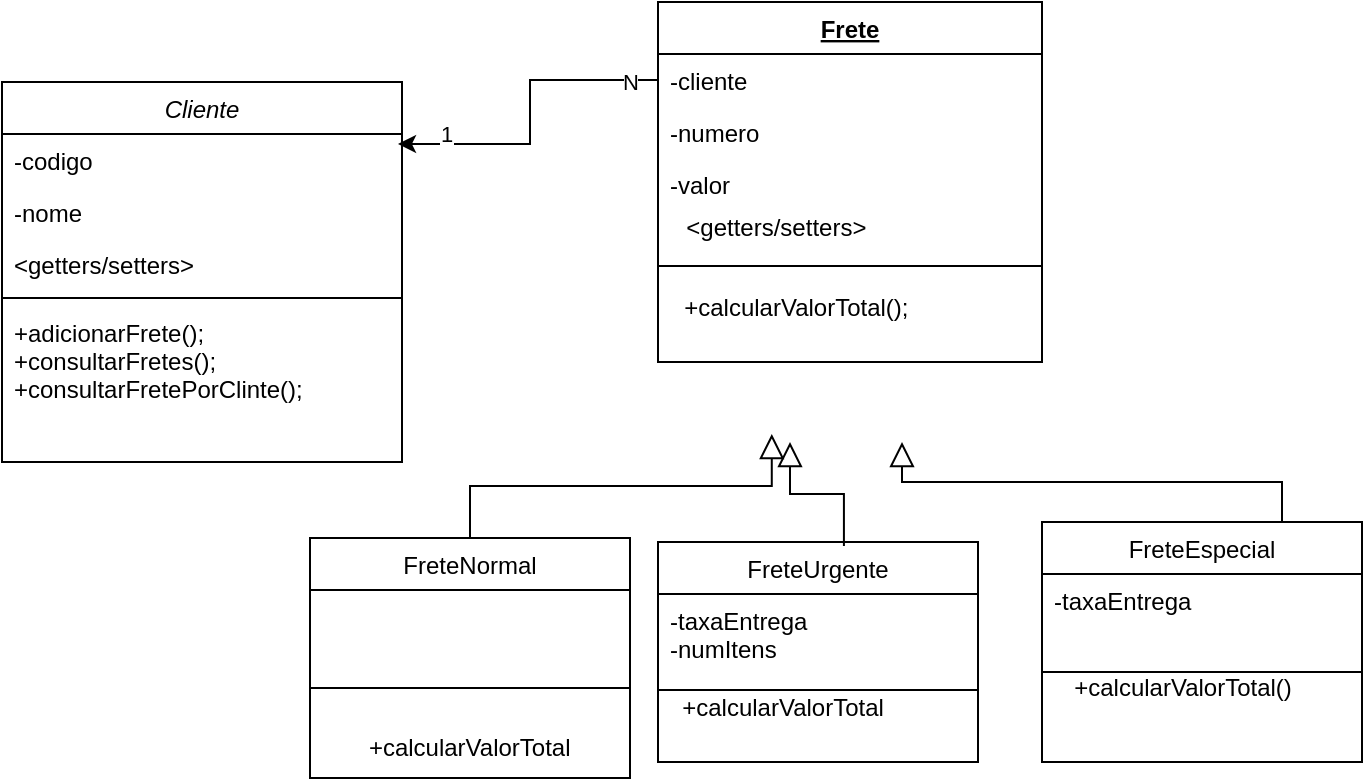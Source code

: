 <mxfile version="28.0.0">
  <diagram id="C5RBs43oDa-KdzZeNtuy" name="Page-1">
    <mxGraphModel grid="1" page="1" gridSize="10" guides="1" tooltips="1" connect="1" arrows="1" fold="1" pageScale="1" pageWidth="827" pageHeight="1169" math="0" shadow="0">
      <root>
        <mxCell id="WIyWlLk6GJQsqaUBKTNV-0" />
        <mxCell id="WIyWlLk6GJQsqaUBKTNV-1" parent="WIyWlLk6GJQsqaUBKTNV-0" />
        <mxCell id="9UYjDJzo4AksoqFKEKdP-0" value="Cliente" style="swimlane;fontStyle=2;align=center;verticalAlign=top;childLayout=stackLayout;horizontal=1;startSize=26;horizontalStack=0;resizeParent=1;resizeLast=0;collapsible=1;marginBottom=0;rounded=0;shadow=0;strokeWidth=1;" vertex="1" parent="WIyWlLk6GJQsqaUBKTNV-1">
          <mxGeometry x="530" y="170" width="200" height="190" as="geometry">
            <mxRectangle x="230" y="140" width="160" height="26" as="alternateBounds" />
          </mxGeometry>
        </mxCell>
        <mxCell id="9UYjDJzo4AksoqFKEKdP-1" value="-codigo" style="text;align=left;verticalAlign=top;spacingLeft=4;spacingRight=4;overflow=hidden;rotatable=0;points=[[0,0.5],[1,0.5]];portConstraint=eastwest;" vertex="1" parent="9UYjDJzo4AksoqFKEKdP-0">
          <mxGeometry y="26" width="200" height="26" as="geometry" />
        </mxCell>
        <mxCell id="9UYjDJzo4AksoqFKEKdP-2" value="-nome" style="text;align=left;verticalAlign=top;spacingLeft=4;spacingRight=4;overflow=hidden;rotatable=0;points=[[0,0.5],[1,0.5]];portConstraint=eastwest;rounded=0;shadow=0;html=0;" vertex="1" parent="9UYjDJzo4AksoqFKEKdP-0">
          <mxGeometry y="52" width="200" height="26" as="geometry" />
        </mxCell>
        <mxCell id="9UYjDJzo4AksoqFKEKdP-3" value="&lt;getters/setters&gt;" style="text;align=left;verticalAlign=top;spacingLeft=4;spacingRight=4;overflow=hidden;rotatable=0;points=[[0,0.5],[1,0.5]];portConstraint=eastwest;rounded=0;shadow=0;html=0;" vertex="1" parent="9UYjDJzo4AksoqFKEKdP-0">
          <mxGeometry y="78" width="200" height="26" as="geometry" />
        </mxCell>
        <mxCell id="9UYjDJzo4AksoqFKEKdP-4" value="" style="line;html=1;strokeWidth=1;align=left;verticalAlign=middle;spacingTop=-1;spacingLeft=3;spacingRight=3;rotatable=0;labelPosition=right;points=[];portConstraint=eastwest;" vertex="1" parent="9UYjDJzo4AksoqFKEKdP-0">
          <mxGeometry y="104" width="200" height="8" as="geometry" />
        </mxCell>
        <mxCell id="9UYjDJzo4AksoqFKEKdP-5" value="+adicionarFrete();&#xa;+consultarFretes();&#xa;+consultarFretePorClinte();" style="text;align=left;verticalAlign=top;spacingLeft=4;spacingRight=4;overflow=hidden;rotatable=0;points=[[0,0.5],[1,0.5]];portConstraint=eastwest;" vertex="1" parent="9UYjDJzo4AksoqFKEKdP-0">
          <mxGeometry y="112" width="200" height="78" as="geometry" />
        </mxCell>
        <mxCell id="9UYjDJzo4AksoqFKEKdP-6" value="Frete" style="swimlane;fontStyle=5;align=center;verticalAlign=top;childLayout=stackLayout;horizontal=1;startSize=26;horizontalStack=0;resizeParent=1;resizeLast=0;collapsible=1;marginBottom=0;rounded=0;shadow=0;strokeWidth=1;" vertex="1" parent="WIyWlLk6GJQsqaUBKTNV-1">
          <mxGeometry x="858" y="130" width="192" height="180" as="geometry">
            <mxRectangle x="550" y="140" width="160" height="26" as="alternateBounds" />
          </mxGeometry>
        </mxCell>
        <mxCell id="9UYjDJzo4AksoqFKEKdP-7" value="-cliente" style="text;align=left;verticalAlign=top;spacingLeft=4;spacingRight=4;overflow=hidden;rotatable=0;points=[[0,0.5],[1,0.5]];portConstraint=eastwest;" vertex="1" parent="9UYjDJzo4AksoqFKEKdP-6">
          <mxGeometry y="26" width="192" height="26" as="geometry" />
        </mxCell>
        <mxCell id="9UYjDJzo4AksoqFKEKdP-8" value="-numero&#xa;&#xa;" style="text;align=left;verticalAlign=top;spacingLeft=4;spacingRight=4;overflow=hidden;rotatable=0;points=[[0,0.5],[1,0.5]];portConstraint=eastwest;rounded=0;shadow=0;html=0;" vertex="1" parent="9UYjDJzo4AksoqFKEKdP-6">
          <mxGeometry y="52" width="192" height="26" as="geometry" />
        </mxCell>
        <mxCell id="9UYjDJzo4AksoqFKEKdP-9" value="-valor" style="text;align=left;verticalAlign=top;spacingLeft=4;spacingRight=4;overflow=hidden;rotatable=0;points=[[0,0.5],[1,0.5]];portConstraint=eastwest;rounded=0;shadow=0;html=0;" vertex="1" parent="9UYjDJzo4AksoqFKEKdP-6">
          <mxGeometry y="78" width="192" height="26" as="geometry" />
        </mxCell>
        <mxCell id="9UYjDJzo4AksoqFKEKdP-10" value="" style="line;html=1;strokeWidth=1;align=left;verticalAlign=middle;spacingTop=-1;spacingLeft=3;spacingRight=3;rotatable=0;labelPosition=right;points=[];portConstraint=eastwest;" vertex="1" parent="9UYjDJzo4AksoqFKEKdP-6">
          <mxGeometry y="104" width="192" height="56" as="geometry" />
        </mxCell>
        <mxCell id="9UYjDJzo4AksoqFKEKdP-11" value="FreteUrgente" style="swimlane;fontStyle=0;align=center;verticalAlign=top;childLayout=stackLayout;horizontal=1;startSize=26;horizontalStack=0;resizeParent=1;resizeLast=0;collapsible=1;marginBottom=0;rounded=0;shadow=0;strokeWidth=1;" vertex="1" parent="WIyWlLk6GJQsqaUBKTNV-1">
          <mxGeometry x="858" y="400" width="160" height="110" as="geometry">
            <mxRectangle x="130" y="380" width="160" height="26" as="alternateBounds" />
          </mxGeometry>
        </mxCell>
        <mxCell id="9UYjDJzo4AksoqFKEKdP-12" value="-taxaEntrega&#xa;-numItens&#xa;" style="text;align=left;verticalAlign=top;spacingLeft=4;spacingRight=4;overflow=hidden;rotatable=0;points=[[0,0.5],[1,0.5]];portConstraint=eastwest;rounded=0;shadow=0;html=0;" vertex="1" parent="9UYjDJzo4AksoqFKEKdP-11">
          <mxGeometry y="26" width="160" height="44" as="geometry" />
        </mxCell>
        <mxCell id="9UYjDJzo4AksoqFKEKdP-13" value="" style="line;html=1;strokeWidth=1;align=left;verticalAlign=middle;spacingTop=-1;spacingLeft=3;spacingRight=3;rotatable=0;labelPosition=right;points=[];portConstraint=eastwest;" vertex="1" parent="9UYjDJzo4AksoqFKEKdP-11">
          <mxGeometry y="70" width="160" height="8" as="geometry" />
        </mxCell>
        <mxCell id="9UYjDJzo4AksoqFKEKdP-14" value="FreteNormal" style="swimlane;fontStyle=0;align=center;verticalAlign=top;childLayout=stackLayout;horizontal=1;startSize=26;horizontalStack=0;resizeParent=1;resizeLast=0;collapsible=1;marginBottom=0;rounded=0;shadow=0;strokeWidth=1;" vertex="1" parent="WIyWlLk6GJQsqaUBKTNV-1">
          <mxGeometry x="684" y="398" width="160" height="120" as="geometry">
            <mxRectangle x="340" y="380" width="170" height="26" as="alternateBounds" />
          </mxGeometry>
        </mxCell>
        <mxCell id="9UYjDJzo4AksoqFKEKdP-15" value="&#xa;" style="text;align=left;verticalAlign=top;spacingLeft=4;spacingRight=4;overflow=hidden;rotatable=0;points=[[0,0.5],[1,0.5]];portConstraint=eastwest;" vertex="1" parent="9UYjDJzo4AksoqFKEKdP-14">
          <mxGeometry y="26" width="160" height="44" as="geometry" />
        </mxCell>
        <mxCell id="9UYjDJzo4AksoqFKEKdP-16" value="" style="line;html=1;strokeWidth=1;align=left;verticalAlign=middle;spacingTop=-1;spacingLeft=3;spacingRight=3;rotatable=0;labelPosition=right;points=[];portConstraint=eastwest;" vertex="1" parent="9UYjDJzo4AksoqFKEKdP-14">
          <mxGeometry y="70" width="160" height="10" as="geometry" />
        </mxCell>
        <mxCell id="9UYjDJzo4AksoqFKEKdP-17" value="" style="endArrow=block;endSize=10;endFill=0;shadow=0;strokeWidth=1;rounded=0;curved=0;edgeStyle=elbowEdgeStyle;elbow=vertical;entryX=0.631;entryY=0.933;entryDx=0;entryDy=0;entryPerimeter=0;" edge="1" parent="WIyWlLk6GJQsqaUBKTNV-1" source="9UYjDJzo4AksoqFKEKdP-14">
          <mxGeometry width="160" relative="1" as="geometry">
            <mxPoint x="560" y="423" as="sourcePoint" />
            <mxPoint x="914.89" y="345.99" as="targetPoint" />
          </mxGeometry>
        </mxCell>
        <mxCell id="9UYjDJzo4AksoqFKEKdP-19" value="&lt;span style=&quot;white-space: pre;&quot;&gt;&#x9;&lt;/span&gt;&lt;span style=&quot;white-space: pre;&quot;&gt;&#x9;&lt;/span&gt;&lt;span style=&quot;white-space: pre;&quot;&gt;&#x9;&lt;/span&gt;&lt;span style=&quot;white-space: pre;&quot;&gt;&#x9;&lt;/span&gt;+calcularValorTotal" style="text;html=1;align=center;verticalAlign=middle;resizable=0;points=[];autosize=1;strokeColor=none;fillColor=none;" vertex="1" parent="WIyWlLk6GJQsqaUBKTNV-1">
          <mxGeometry x="595" y="488" width="230" height="30" as="geometry" />
        </mxCell>
        <mxCell id="9UYjDJzo4AksoqFKEKdP-20" value="" style="endArrow=block;endSize=10;endFill=0;shadow=0;strokeWidth=1;rounded=0;curved=0;edgeStyle=elbowEdgeStyle;elbow=vertical;exitX=0.581;exitY=0.018;exitDx=0;exitDy=0;exitPerimeter=0;" edge="1" parent="WIyWlLk6GJQsqaUBKTNV-1" source="9UYjDJzo4AksoqFKEKdP-11">
          <mxGeometry width="160" relative="1" as="geometry">
            <mxPoint x="1000" y="424" as="sourcePoint" />
            <mxPoint x="924" y="350" as="targetPoint" />
          </mxGeometry>
        </mxCell>
        <mxCell id="9UYjDJzo4AksoqFKEKdP-21" value="FreteEspecial" style="swimlane;fontStyle=0;align=center;verticalAlign=top;childLayout=stackLayout;horizontal=1;startSize=26;horizontalStack=0;resizeParent=1;resizeLast=0;collapsible=1;marginBottom=0;rounded=0;shadow=0;strokeWidth=1;" vertex="1" parent="WIyWlLk6GJQsqaUBKTNV-1">
          <mxGeometry x="1050" y="390" width="160" height="120" as="geometry">
            <mxRectangle x="340" y="380" width="170" height="26" as="alternateBounds" />
          </mxGeometry>
        </mxCell>
        <mxCell id="9UYjDJzo4AksoqFKEKdP-22" value="-taxaEntrega" style="text;align=left;verticalAlign=top;spacingLeft=4;spacingRight=4;overflow=hidden;rotatable=0;points=[[0,0.5],[1,0.5]];portConstraint=eastwest;" vertex="1" parent="9UYjDJzo4AksoqFKEKdP-21">
          <mxGeometry y="26" width="160" height="44" as="geometry" />
        </mxCell>
        <mxCell id="9UYjDJzo4AksoqFKEKdP-23" value="" style="line;html=1;strokeWidth=1;align=left;verticalAlign=middle;spacingTop=-1;spacingLeft=3;spacingRight=3;rotatable=0;labelPosition=right;points=[];portConstraint=eastwest;" vertex="1" parent="9UYjDJzo4AksoqFKEKdP-21">
          <mxGeometry y="70" width="160" height="10" as="geometry" />
        </mxCell>
        <mxCell id="9UYjDJzo4AksoqFKEKdP-24" value="&lt;blockquote style=&quot;margin: 0 0 0 40px; border: none; padding: 0px;&quot;&gt;+calcularValorTotal()&lt;/blockquote&gt;" style="text;html=1;align=center;verticalAlign=middle;resizable=0;points=[];autosize=1;strokeColor=none;fillColor=none;" vertex="1" parent="WIyWlLk6GJQsqaUBKTNV-1">
          <mxGeometry x="1015" y="458" width="170" height="30" as="geometry" />
        </mxCell>
        <mxCell id="9UYjDJzo4AksoqFKEKdP-25" value="" style="endArrow=block;endSize=10;endFill=0;shadow=0;strokeWidth=1;rounded=0;curved=0;edgeStyle=elbowEdgeStyle;elbow=vertical;exitX=0.75;exitY=0;exitDx=0;exitDy=0;" edge="1" parent="WIyWlLk6GJQsqaUBKTNV-1" source="9UYjDJzo4AksoqFKEKdP-21">
          <mxGeometry width="160" relative="1" as="geometry">
            <mxPoint x="1250" y="348" as="sourcePoint" />
            <mxPoint x="980" y="350" as="targetPoint" />
          </mxGeometry>
        </mxCell>
        <mxCell id="9UYjDJzo4AksoqFKEKdP-26" style="edgeStyle=orthogonalEdgeStyle;rounded=0;orthogonalLoop=1;jettySize=auto;html=1;exitX=0;exitY=0.5;exitDx=0;exitDy=0;entryX=0.99;entryY=0.192;entryDx=0;entryDy=0;entryPerimeter=0;" edge="1" parent="WIyWlLk6GJQsqaUBKTNV-1" source="9UYjDJzo4AksoqFKEKdP-7" target="9UYjDJzo4AksoqFKEKdP-1">
          <mxGeometry relative="1" as="geometry" />
        </mxCell>
        <mxCell id="9UYjDJzo4AksoqFKEKdP-27" value="1" style="edgeLabel;html=1;align=center;verticalAlign=middle;resizable=0;points=[];" connectable="0" vertex="1" parent="9UYjDJzo4AksoqFKEKdP-26">
          <mxGeometry x="0.71" y="2" relative="1" as="geometry">
            <mxPoint y="-7" as="offset" />
          </mxGeometry>
        </mxCell>
        <mxCell id="9UYjDJzo4AksoqFKEKdP-28" value="N" style="edgeLabel;html=1;align=center;verticalAlign=middle;resizable=0;points=[];" connectable="0" vertex="1" parent="9UYjDJzo4AksoqFKEKdP-26">
          <mxGeometry x="-0.826" y="1" relative="1" as="geometry">
            <mxPoint as="offset" />
          </mxGeometry>
        </mxCell>
        <mxCell id="9UYjDJzo4AksoqFKEKdP-32" value="&lt;span style=&quot;text-align: left;&quot;&gt;&lt;span style=&quot;white-space: pre;&quot;&gt;&#x9;&lt;/span&gt;&lt;span style=&quot;white-space: pre;&quot;&gt;&#x9;&lt;/span&gt;&amp;lt;getters/setters&amp;gt;&lt;/span&gt;" style="text;html=1;align=center;verticalAlign=middle;resizable=0;points=[];autosize=1;strokeColor=none;fillColor=none;" vertex="1" parent="WIyWlLk6GJQsqaUBKTNV-1">
          <mxGeometry x="805" y="228" width="170" height="30" as="geometry" />
        </mxCell>
        <mxCell id="9UYjDJzo4AksoqFKEKdP-35" value="&lt;span style=&quot;white-space-collapse: preserve;&quot;&gt;&#x9;&lt;/span&gt;&lt;span style=&quot;white-space-collapse: preserve;&quot;&gt;&#x9;&lt;/span&gt;+calcularValorTotal();" style="text;html=1;align=center;verticalAlign=middle;resizable=0;points=[];autosize=1;strokeColor=none;fillColor=none;" vertex="1" parent="WIyWlLk6GJQsqaUBKTNV-1">
          <mxGeometry x="805" y="268" width="190" height="30" as="geometry" />
        </mxCell>
        <mxCell id="9UYjDJzo4AksoqFKEKdP-36" value="&lt;blockquote style=&quot;margin: 0 0 0 40px; border: none; padding: 0px;&quot;&gt;&lt;blockquote style=&quot;margin: 0 0 0 40px; border: none; padding: 0px;&quot;&gt;+calcularValorTotal&lt;/blockquote&gt;&lt;/blockquote&gt;" style="text;html=1;align=center;verticalAlign=middle;resizable=0;points=[];autosize=1;strokeColor=none;fillColor=none;" vertex="1" parent="WIyWlLk6GJQsqaUBKTNV-1">
          <mxGeometry x="780" y="468" width="200" height="30" as="geometry" />
        </mxCell>
      </root>
    </mxGraphModel>
  </diagram>
</mxfile>
